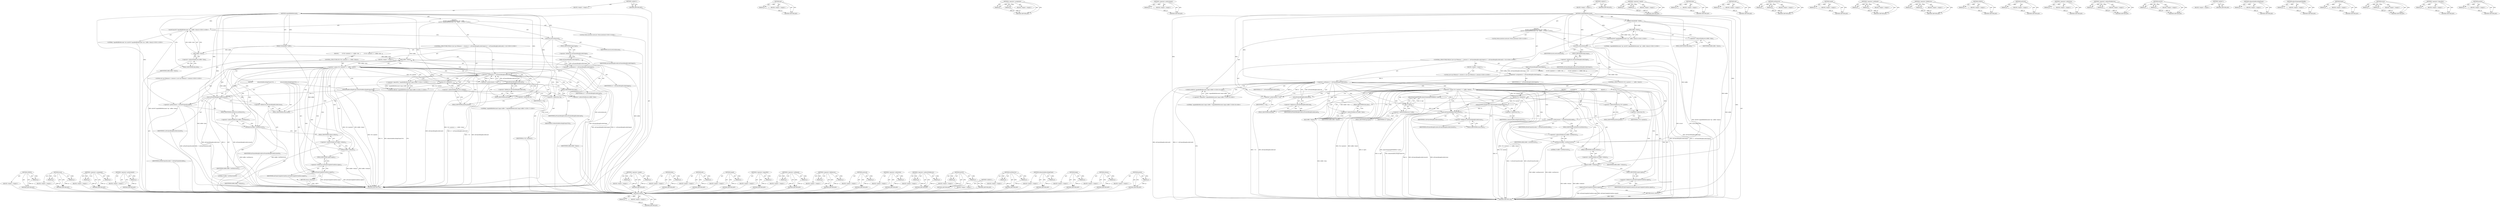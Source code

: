 digraph "pointer" {
vulnerable_184 [label=<(METHOD,CHECK)>];
vulnerable_185 [label=<(PARAM,p1)>];
vulnerable_186 [label=<(BLOCK,&lt;empty&gt;,&lt;empty&gt;)>];
vulnerable_187 [label=<(METHOD_RETURN,ANY)>];
vulnerable_166 [label=<(METHOD,erase)>];
vulnerable_167 [label=<(PARAM,p1)>];
vulnerable_168 [label=<(PARAM,p2)>];
vulnerable_169 [label=<(BLOCK,&lt;empty&gt;,&lt;empty&gt;)>];
vulnerable_170 [label=<(METHOD_RETURN,ANY)>];
vulnerable_122 [label=<(METHOD,&lt;operator&gt;.assignment)>];
vulnerable_123 [label=<(PARAM,p1)>];
vulnerable_124 [label=<(PARAM,p2)>];
vulnerable_125 [label=<(BLOCK,&lt;empty&gt;,&lt;empty&gt;)>];
vulnerable_126 [label=<(METHOD_RETURN,ANY)>];
vulnerable_145 [label=<(METHOD,&lt;operator&gt;.preIncrement)>];
vulnerable_146 [label=<(PARAM,p1)>];
vulnerable_147 [label=<(BLOCK,&lt;empty&gt;,&lt;empty&gt;)>];
vulnerable_148 [label=<(METHOD_RETURN,ANY)>];
vulnerable_6 [label=<(METHOD,&lt;global&gt;)<SUB>1</SUB>>];
vulnerable_7 [label=<(BLOCK,&lt;empty&gt;,&lt;empty&gt;)<SUB>1</SUB>>];
vulnerable_8 [label=<(METHOD,signalBufferReturned)<SUB>1</SUB>>];
vulnerable_9 [label=<(PARAM,MediaBuffer *buffer)<SUB>1</SUB>>];
vulnerable_10 [label="<(BLOCK,{
    ALOGV(&quot;signalBufferReturned: %p&quot;, buffer-...,{
    ALOGV(&quot;signalBufferReturned: %p&quot;, buffer-...)<SUB>1</SUB>>"];
vulnerable_11 [label="<(ALOGV,ALOGV(&quot;signalBufferReturned: %p&quot;, buffer-&gt;data()))<SUB>2</SUB>>"];
vulnerable_12 [label="<(LITERAL,&quot;signalBufferReturned: %p&quot;,ALOGV(&quot;signalBufferReturned: %p&quot;, buffer-&gt;data()))<SUB>2</SUB>>"];
vulnerable_13 [label=<(data,buffer-&gt;data())<SUB>2</SUB>>];
vulnerable_14 [label=<(&lt;operator&gt;.indirectFieldAccess,buffer-&gt;data)<SUB>2</SUB>>];
vulnerable_15 [label=<(IDENTIFIER,buffer,buffer-&gt;data())<SUB>2</SUB>>];
vulnerable_16 [label=<(FIELD_IDENTIFIER,data,data)<SUB>2</SUB>>];
vulnerable_17 [label="<(LOCAL,Mutex.Autolock autoLock: Mutex.Autolock)<SUB>3</SUB>>"];
vulnerable_18 [label=<(autoLock,autoLock(mLock))<SUB>3</SUB>>];
vulnerable_19 [label=<(IDENTIFIER,mLock,autoLock(mLock))<SUB>3</SUB>>];
vulnerable_20 [label="<(CONTROL_STRUCTURE,FOR,for (List&lt;sp&lt;IMemory&gt; &gt;::iterator it = mFramesBeingEncoded.begin();it != mFramesBeingEncoded.end();++it))<SUB>5</SUB>>"];
vulnerable_21 [label=<(BLOCK,&lt;empty&gt;,&lt;empty&gt;)<SUB>5</SUB>>];
vulnerable_22 [label="<(LOCAL,List&lt;sp&lt;IMemory&gt;&gt;.iterator it: List&lt;sp&lt;IMemory&gt;&gt;.iterator)<SUB>5</SUB>>"];
vulnerable_23 [label=<(&lt;operator&gt;.assignment,it = mFramesBeingEncoded.begin())<SUB>5</SUB>>];
vulnerable_24 [label=<(IDENTIFIER,it,it = mFramesBeingEncoded.begin())<SUB>5</SUB>>];
vulnerable_25 [label=<(begin,mFramesBeingEncoded.begin())<SUB>5</SUB>>];
vulnerable_26 [label=<(&lt;operator&gt;.fieldAccess,mFramesBeingEncoded.begin)<SUB>5</SUB>>];
vulnerable_27 [label=<(IDENTIFIER,mFramesBeingEncoded,mFramesBeingEncoded.begin())<SUB>5</SUB>>];
vulnerable_28 [label=<(FIELD_IDENTIFIER,begin,begin)<SUB>5</SUB>>];
vulnerable_29 [label=<(&lt;operator&gt;.notEquals,it != mFramesBeingEncoded.end())<SUB>6</SUB>>];
vulnerable_30 [label=<(IDENTIFIER,it,it != mFramesBeingEncoded.end())<SUB>6</SUB>>];
vulnerable_31 [label=<(end,mFramesBeingEncoded.end())<SUB>6</SUB>>];
vulnerable_32 [label=<(&lt;operator&gt;.fieldAccess,mFramesBeingEncoded.end)<SUB>6</SUB>>];
vulnerable_33 [label=<(IDENTIFIER,mFramesBeingEncoded,mFramesBeingEncoded.end())<SUB>6</SUB>>];
vulnerable_34 [label=<(FIELD_IDENTIFIER,end,end)<SUB>6</SUB>>];
vulnerable_35 [label=<(&lt;operator&gt;.preIncrement,++it)<SUB>6</SUB>>];
vulnerable_36 [label=<(IDENTIFIER,it,++it)<SUB>6</SUB>>];
vulnerable_37 [label=<(BLOCK,{
         if ((*it)-&gt;pointer() ==  buffer-&gt;dat...,{
         if ((*it)-&gt;pointer() ==  buffer-&gt;dat...)<SUB>6</SUB>>];
vulnerable_38 [label=<(CONTROL_STRUCTURE,IF,if ((*it)-&gt;pointer() ==  buffer-&gt;data()))<SUB>7</SUB>>];
vulnerable_39 [label=<(&lt;operator&gt;.equals,(*it)-&gt;pointer() ==  buffer-&gt;data())<SUB>7</SUB>>];
vulnerable_40 [label=<(pointer,(*it)-&gt;pointer())<SUB>7</SUB>>];
vulnerable_41 [label=<(&lt;operator&gt;.indirectFieldAccess,(*it)-&gt;pointer)<SUB>7</SUB>>];
vulnerable_42 [label=<(&lt;operator&gt;.indirection,*it)<SUB>7</SUB>>];
vulnerable_43 [label=<(IDENTIFIER,it,(*it)-&gt;pointer())<SUB>7</SUB>>];
vulnerable_44 [label=<(FIELD_IDENTIFIER,pointer,pointer)<SUB>7</SUB>>];
vulnerable_45 [label=<(data,buffer-&gt;data())<SUB>7</SUB>>];
vulnerable_46 [label=<(&lt;operator&gt;.indirectFieldAccess,buffer-&gt;data)<SUB>7</SUB>>];
vulnerable_47 [label=<(IDENTIFIER,buffer,buffer-&gt;data())<SUB>7</SUB>>];
vulnerable_48 [label=<(FIELD_IDENTIFIER,data,data)<SUB>7</SUB>>];
vulnerable_49 [label=<(BLOCK,{
             releaseOneRecordingFrame((*it));...,{
             releaseOneRecordingFrame((*it));...)<SUB>7</SUB>>];
vulnerable_50 [label=<(releaseOneRecordingFrame,releaseOneRecordingFrame((*it)))<SUB>8</SUB>>];
vulnerable_51 [label=<(&lt;operator&gt;.indirection,*it)<SUB>8</SUB>>];
vulnerable_52 [label=<(IDENTIFIER,it,releaseOneRecordingFrame((*it)))<SUB>8</SUB>>];
vulnerable_53 [label=<(erase,mFramesBeingEncoded.erase(it))<SUB>9</SUB>>];
vulnerable_54 [label=<(&lt;operator&gt;.fieldAccess,mFramesBeingEncoded.erase)<SUB>9</SUB>>];
vulnerable_55 [label=<(IDENTIFIER,mFramesBeingEncoded,mFramesBeingEncoded.erase(it))<SUB>9</SUB>>];
vulnerable_56 [label=<(FIELD_IDENTIFIER,erase,erase)<SUB>9</SUB>>];
vulnerable_57 [label=<(IDENTIFIER,it,mFramesBeingEncoded.erase(it))<SUB>9</SUB>>];
vulnerable_58 [label=<(&lt;operator&gt;.preIncrement,++mNumFramesEncoded)<SUB>10</SUB>>];
vulnerable_59 [label=<(IDENTIFIER,mNumFramesEncoded,++mNumFramesEncoded)<SUB>10</SUB>>];
vulnerable_60 [label=<(setObserver,buffer-&gt;setObserver(0))<SUB>11</SUB>>];
vulnerable_61 [label=<(&lt;operator&gt;.indirectFieldAccess,buffer-&gt;setObserver)<SUB>11</SUB>>];
vulnerable_62 [label=<(IDENTIFIER,buffer,buffer-&gt;setObserver(0))<SUB>11</SUB>>];
vulnerable_63 [label=<(FIELD_IDENTIFIER,setObserver,setObserver)<SUB>11</SUB>>];
vulnerable_64 [label=<(LITERAL,0,buffer-&gt;setObserver(0))<SUB>11</SUB>>];
vulnerable_65 [label=<(release,buffer-&gt;release())<SUB>12</SUB>>];
vulnerable_66 [label=<(&lt;operator&gt;.indirectFieldAccess,buffer-&gt;release)<SUB>12</SUB>>];
vulnerable_67 [label=<(IDENTIFIER,buffer,buffer-&gt;release())<SUB>12</SUB>>];
vulnerable_68 [label=<(FIELD_IDENTIFIER,release,release)<SUB>12</SUB>>];
vulnerable_69 [label=<(signal,mFrameCompleteCondition.signal())<SUB>13</SUB>>];
vulnerable_70 [label=<(&lt;operator&gt;.fieldAccess,mFrameCompleteCondition.signal)<SUB>13</SUB>>];
vulnerable_71 [label=<(IDENTIFIER,mFrameCompleteCondition,mFrameCompleteCondition.signal())<SUB>13</SUB>>];
vulnerable_72 [label=<(FIELD_IDENTIFIER,signal,signal)<SUB>13</SUB>>];
vulnerable_73 [label=<(RETURN,return;,return;)<SUB>14</SUB>>];
vulnerable_74 [label="<(CHECK,CHECK(!&quot;signalBufferReturned: bogus buffer&quot;))<SUB>17</SUB>>"];
vulnerable_75 [label="<(&lt;operator&gt;.logicalNot,!&quot;signalBufferReturned: bogus buffer&quot;)<SUB>17</SUB>>"];
vulnerable_76 [label="<(LITERAL,&quot;signalBufferReturned: bogus buffer&quot;,!&quot;signalBufferReturned: bogus buffer&quot;)<SUB>17</SUB>>"];
vulnerable_77 [label=<(METHOD_RETURN,void)<SUB>1</SUB>>];
vulnerable_79 [label=<(METHOD_RETURN,ANY)<SUB>1</SUB>>];
vulnerable_149 [label=<(METHOD,&lt;operator&gt;.equals)>];
vulnerable_150 [label=<(PARAM,p1)>];
vulnerable_151 [label=<(PARAM,p2)>];
vulnerable_152 [label=<(BLOCK,&lt;empty&gt;,&lt;empty&gt;)>];
vulnerable_153 [label=<(METHOD_RETURN,ANY)>];
vulnerable_109 [label=<(METHOD,data)>];
vulnerable_110 [label=<(PARAM,p1)>];
vulnerable_111 [label=<(BLOCK,&lt;empty&gt;,&lt;empty&gt;)>];
vulnerable_112 [label=<(METHOD_RETURN,ANY)>];
vulnerable_141 [label=<(METHOD,end)>];
vulnerable_142 [label=<(PARAM,p1)>];
vulnerable_143 [label=<(BLOCK,&lt;empty&gt;,&lt;empty&gt;)>];
vulnerable_144 [label=<(METHOD_RETURN,ANY)>];
vulnerable_180 [label=<(METHOD,signal)>];
vulnerable_181 [label=<(PARAM,p1)>];
vulnerable_182 [label=<(BLOCK,&lt;empty&gt;,&lt;empty&gt;)>];
vulnerable_183 [label=<(METHOD_RETURN,ANY)>];
vulnerable_188 [label=<(METHOD,&lt;operator&gt;.logicalNot)>];
vulnerable_189 [label=<(PARAM,p1)>];
vulnerable_190 [label=<(BLOCK,&lt;empty&gt;,&lt;empty&gt;)>];
vulnerable_191 [label=<(METHOD_RETURN,ANY)>];
vulnerable_136 [label=<(METHOD,&lt;operator&gt;.notEquals)>];
vulnerable_137 [label=<(PARAM,p1)>];
vulnerable_138 [label=<(PARAM,p2)>];
vulnerable_139 [label=<(BLOCK,&lt;empty&gt;,&lt;empty&gt;)>];
vulnerable_140 [label=<(METHOD_RETURN,ANY)>];
vulnerable_131 [label=<(METHOD,&lt;operator&gt;.fieldAccess)>];
vulnerable_132 [label=<(PARAM,p1)>];
vulnerable_133 [label=<(PARAM,p2)>];
vulnerable_134 [label=<(BLOCK,&lt;empty&gt;,&lt;empty&gt;)>];
vulnerable_135 [label=<(METHOD_RETURN,ANY)>];
vulnerable_118 [label=<(METHOD,autoLock)>];
vulnerable_119 [label=<(PARAM,p1)>];
vulnerable_120 [label=<(BLOCK,&lt;empty&gt;,&lt;empty&gt;)>];
vulnerable_121 [label=<(METHOD_RETURN,ANY)>];
vulnerable_158 [label=<(METHOD,&lt;operator&gt;.indirection)>];
vulnerable_159 [label=<(PARAM,p1)>];
vulnerable_160 [label=<(BLOCK,&lt;empty&gt;,&lt;empty&gt;)>];
vulnerable_161 [label=<(METHOD_RETURN,ANY)>];
vulnerable_113 [label=<(METHOD,&lt;operator&gt;.indirectFieldAccess)>];
vulnerable_114 [label=<(PARAM,p1)>];
vulnerable_115 [label=<(PARAM,p2)>];
vulnerable_116 [label=<(BLOCK,&lt;empty&gt;,&lt;empty&gt;)>];
vulnerable_117 [label=<(METHOD_RETURN,ANY)>];
vulnerable_104 [label=<(METHOD,ALOGV)>];
vulnerable_105 [label=<(PARAM,p1)>];
vulnerable_106 [label=<(PARAM,p2)>];
vulnerable_107 [label=<(BLOCK,&lt;empty&gt;,&lt;empty&gt;)>];
vulnerable_108 [label=<(METHOD_RETURN,ANY)>];
vulnerable_98 [label=<(METHOD,&lt;global&gt;)<SUB>1</SUB>>];
vulnerable_99 [label=<(BLOCK,&lt;empty&gt;,&lt;empty&gt;)>];
vulnerable_100 [label=<(METHOD_RETURN,ANY)>];
vulnerable_171 [label=<(METHOD,setObserver)>];
vulnerable_172 [label=<(PARAM,p1)>];
vulnerable_173 [label=<(PARAM,p2)>];
vulnerable_174 [label=<(BLOCK,&lt;empty&gt;,&lt;empty&gt;)>];
vulnerable_175 [label=<(METHOD_RETURN,ANY)>];
vulnerable_162 [label=<(METHOD,releaseOneRecordingFrame)>];
vulnerable_163 [label=<(PARAM,p1)>];
vulnerable_164 [label=<(BLOCK,&lt;empty&gt;,&lt;empty&gt;)>];
vulnerable_165 [label=<(METHOD_RETURN,ANY)>];
vulnerable_127 [label=<(METHOD,begin)>];
vulnerable_128 [label=<(PARAM,p1)>];
vulnerable_129 [label=<(BLOCK,&lt;empty&gt;,&lt;empty&gt;)>];
vulnerable_130 [label=<(METHOD_RETURN,ANY)>];
vulnerable_176 [label=<(METHOD,release)>];
vulnerable_177 [label=<(PARAM,p1)>];
vulnerable_178 [label=<(BLOCK,&lt;empty&gt;,&lt;empty&gt;)>];
vulnerable_179 [label=<(METHOD_RETURN,ANY)>];
vulnerable_154 [label=<(METHOD,pointer)>];
vulnerable_155 [label=<(PARAM,p1)>];
vulnerable_156 [label=<(BLOCK,&lt;empty&gt;,&lt;empty&gt;)>];
vulnerable_157 [label=<(METHOD_RETURN,ANY)>];
fixed_189 [label=<(METHOD,release)>];
fixed_190 [label=<(PARAM,p1)>];
fixed_191 [label=<(BLOCK,&lt;empty&gt;,&lt;empty&gt;)>];
fixed_192 [label=<(METHOD_RETURN,ANY)>];
fixed_171 [label=<(METHOD,get)>];
fixed_172 [label=<(PARAM,p1)>];
fixed_173 [label=<(BLOCK,&lt;empty&gt;,&lt;empty&gt;)>];
fixed_174 [label=<(METHOD_RETURN,ANY)>];
fixed_127 [label=<(METHOD,&lt;operator&gt;.assignment)>];
fixed_128 [label=<(PARAM,p1)>];
fixed_129 [label=<(PARAM,p2)>];
fixed_130 [label=<(BLOCK,&lt;empty&gt;,&lt;empty&gt;)>];
fixed_131 [label=<(METHOD_RETURN,ANY)>];
fixed_150 [label=<(METHOD,&lt;operator&gt;.preIncrement)>];
fixed_151 [label=<(PARAM,p1)>];
fixed_152 [label=<(BLOCK,&lt;empty&gt;,&lt;empty&gt;)>];
fixed_153 [label=<(METHOD_RETURN,ANY)>];
fixed_6 [label=<(METHOD,&lt;global&gt;)<SUB>1</SUB>>];
fixed_7 [label=<(BLOCK,&lt;empty&gt;,&lt;empty&gt;)<SUB>1</SUB>>];
fixed_8 [label=<(METHOD,signalBufferReturned)<SUB>1</SUB>>];
fixed_9 [label=<(PARAM,MediaBuffer *buffer)<SUB>1</SUB>>];
fixed_10 [label="<(BLOCK,{
    ALOGV(&quot;signalBufferReturned: %p&quot;, buffer-...,{
    ALOGV(&quot;signalBufferReturned: %p&quot;, buffer-...)<SUB>1</SUB>>"];
fixed_11 [label="<(ALOGV,ALOGV(&quot;signalBufferReturned: %p&quot;, buffer-&gt;data()))<SUB>2</SUB>>"];
fixed_12 [label="<(LITERAL,&quot;signalBufferReturned: %p&quot;,ALOGV(&quot;signalBufferReturned: %p&quot;, buffer-&gt;data()))<SUB>2</SUB>>"];
fixed_13 [label=<(data,buffer-&gt;data())<SUB>2</SUB>>];
fixed_14 [label=<(&lt;operator&gt;.indirectFieldAccess,buffer-&gt;data)<SUB>2</SUB>>];
fixed_15 [label=<(IDENTIFIER,buffer,buffer-&gt;data())<SUB>2</SUB>>];
fixed_16 [label=<(FIELD_IDENTIFIER,data,data)<SUB>2</SUB>>];
fixed_17 [label="<(LOCAL,Mutex.Autolock autoLock: Mutex.Autolock)<SUB>3</SUB>>"];
fixed_18 [label=<(autoLock,autoLock(mLock))<SUB>3</SUB>>];
fixed_19 [label=<(IDENTIFIER,mLock,autoLock(mLock))<SUB>3</SUB>>];
fixed_20 [label="<(CONTROL_STRUCTURE,FOR,for (List&lt;sp&lt;IMemory&gt; &gt;::iterator it = mFramesBeingEncoded.begin();it != mFramesBeingEncoded.end();++it))<SUB>5</SUB>>"];
fixed_21 [label=<(BLOCK,&lt;empty&gt;,&lt;empty&gt;)<SUB>5</SUB>>];
fixed_22 [label="<(LOCAL,List&lt;sp&lt;IMemory&gt;&gt;.iterator it: List&lt;sp&lt;IMemory&gt;&gt;.iterator)<SUB>5</SUB>>"];
fixed_23 [label=<(&lt;operator&gt;.assignment,it = mFramesBeingEncoded.begin())<SUB>5</SUB>>];
fixed_24 [label=<(IDENTIFIER,it,it = mFramesBeingEncoded.begin())<SUB>5</SUB>>];
fixed_25 [label=<(begin,mFramesBeingEncoded.begin())<SUB>5</SUB>>];
fixed_26 [label=<(&lt;operator&gt;.fieldAccess,mFramesBeingEncoded.begin)<SUB>5</SUB>>];
fixed_27 [label=<(IDENTIFIER,mFramesBeingEncoded,mFramesBeingEncoded.begin())<SUB>5</SUB>>];
fixed_28 [label=<(FIELD_IDENTIFIER,begin,begin)<SUB>5</SUB>>];
fixed_29 [label=<(&lt;operator&gt;.notEquals,it != mFramesBeingEncoded.end())<SUB>6</SUB>>];
fixed_30 [label=<(IDENTIFIER,it,it != mFramesBeingEncoded.end())<SUB>6</SUB>>];
fixed_31 [label=<(end,mFramesBeingEncoded.end())<SUB>6</SUB>>];
fixed_32 [label=<(&lt;operator&gt;.fieldAccess,mFramesBeingEncoded.end)<SUB>6</SUB>>];
fixed_33 [label=<(IDENTIFIER,mFramesBeingEncoded,mFramesBeingEncoded.end())<SUB>6</SUB>>];
fixed_34 [label=<(FIELD_IDENTIFIER,end,end)<SUB>6</SUB>>];
fixed_35 [label=<(&lt;operator&gt;.preIncrement,++it)<SUB>6</SUB>>];
fixed_36 [label=<(IDENTIFIER,it,++it)<SUB>6</SUB>>];
fixed_37 [label=<(BLOCK,{
         if ((*it)-&gt;pointer() ==  buffer-&gt;dat...,{
         if ((*it)-&gt;pointer() ==  buffer-&gt;dat...)<SUB>6</SUB>>];
fixed_38 [label=<(CONTROL_STRUCTURE,IF,if ((*it)-&gt;pointer() ==  buffer-&gt;data()))<SUB>7</SUB>>];
fixed_39 [label=<(&lt;operator&gt;.equals,(*it)-&gt;pointer() ==  buffer-&gt;data())<SUB>7</SUB>>];
fixed_40 [label=<(pointer,(*it)-&gt;pointer())<SUB>7</SUB>>];
fixed_41 [label=<(&lt;operator&gt;.indirectFieldAccess,(*it)-&gt;pointer)<SUB>7</SUB>>];
fixed_42 [label=<(&lt;operator&gt;.indirection,*it)<SUB>7</SUB>>];
fixed_43 [label=<(IDENTIFIER,it,(*it)-&gt;pointer())<SUB>7</SUB>>];
fixed_44 [label=<(FIELD_IDENTIFIER,pointer,pointer)<SUB>7</SUB>>];
fixed_45 [label=<(data,buffer-&gt;data())<SUB>7</SUB>>];
fixed_46 [label=<(&lt;operator&gt;.indirectFieldAccess,buffer-&gt;data)<SUB>7</SUB>>];
fixed_47 [label=<(IDENTIFIER,buffer,buffer-&gt;data())<SUB>7</SUB>>];
fixed_48 [label=<(FIELD_IDENTIFIER,data,data)<SUB>7</SUB>>];
fixed_49 [label=<(BLOCK,{
            // b/28466701
            adjustO...,{
            // b/28466701
            adjustO...)<SUB>7</SUB>>];
fixed_50 [label=<(adjustOutgoingANWBuffer,adjustOutgoingANWBuffer(it-&gt;get()))<SUB>9</SUB>>];
fixed_51 [label=<(get,it-&gt;get())<SUB>9</SUB>>];
fixed_52 [label=<(&lt;operator&gt;.indirectFieldAccess,it-&gt;get)<SUB>9</SUB>>];
fixed_53 [label=<(IDENTIFIER,it,it-&gt;get())<SUB>9</SUB>>];
fixed_54 [label=<(FIELD_IDENTIFIER,get,get)<SUB>9</SUB>>];
fixed_55 [label=<(releaseOneRecordingFrame,releaseOneRecordingFrame((*it)))<SUB>11</SUB>>];
fixed_56 [label=<(&lt;operator&gt;.indirection,*it)<SUB>11</SUB>>];
fixed_57 [label=<(IDENTIFIER,it,releaseOneRecordingFrame((*it)))<SUB>11</SUB>>];
fixed_58 [label=<(erase,mFramesBeingEncoded.erase(it))<SUB>12</SUB>>];
fixed_59 [label=<(&lt;operator&gt;.fieldAccess,mFramesBeingEncoded.erase)<SUB>12</SUB>>];
fixed_60 [label=<(IDENTIFIER,mFramesBeingEncoded,mFramesBeingEncoded.erase(it))<SUB>12</SUB>>];
fixed_61 [label=<(FIELD_IDENTIFIER,erase,erase)<SUB>12</SUB>>];
fixed_62 [label=<(IDENTIFIER,it,mFramesBeingEncoded.erase(it))<SUB>12</SUB>>];
fixed_63 [label=<(&lt;operator&gt;.preIncrement,++mNumFramesEncoded)<SUB>13</SUB>>];
fixed_64 [label=<(IDENTIFIER,mNumFramesEncoded,++mNumFramesEncoded)<SUB>13</SUB>>];
fixed_65 [label=<(setObserver,buffer-&gt;setObserver(0))<SUB>14</SUB>>];
fixed_66 [label=<(&lt;operator&gt;.indirectFieldAccess,buffer-&gt;setObserver)<SUB>14</SUB>>];
fixed_67 [label=<(IDENTIFIER,buffer,buffer-&gt;setObserver(0))<SUB>14</SUB>>];
fixed_68 [label=<(FIELD_IDENTIFIER,setObserver,setObserver)<SUB>14</SUB>>];
fixed_69 [label=<(LITERAL,0,buffer-&gt;setObserver(0))<SUB>14</SUB>>];
fixed_70 [label=<(release,buffer-&gt;release())<SUB>15</SUB>>];
fixed_71 [label=<(&lt;operator&gt;.indirectFieldAccess,buffer-&gt;release)<SUB>15</SUB>>];
fixed_72 [label=<(IDENTIFIER,buffer,buffer-&gt;release())<SUB>15</SUB>>];
fixed_73 [label=<(FIELD_IDENTIFIER,release,release)<SUB>15</SUB>>];
fixed_74 [label=<(signal,mFrameCompleteCondition.signal())<SUB>16</SUB>>];
fixed_75 [label=<(&lt;operator&gt;.fieldAccess,mFrameCompleteCondition.signal)<SUB>16</SUB>>];
fixed_76 [label=<(IDENTIFIER,mFrameCompleteCondition,mFrameCompleteCondition.signal())<SUB>16</SUB>>];
fixed_77 [label=<(FIELD_IDENTIFIER,signal,signal)<SUB>16</SUB>>];
fixed_78 [label=<(RETURN,return;,return;)<SUB>17</SUB>>];
fixed_79 [label="<(CHECK,CHECK(!&quot;signalBufferReturned: bogus buffer&quot;))<SUB>20</SUB>>"];
fixed_80 [label="<(&lt;operator&gt;.logicalNot,!&quot;signalBufferReturned: bogus buffer&quot;)<SUB>20</SUB>>"];
fixed_81 [label="<(LITERAL,&quot;signalBufferReturned: bogus buffer&quot;,!&quot;signalBufferReturned: bogus buffer&quot;)<SUB>20</SUB>>"];
fixed_82 [label=<(METHOD_RETURN,void)<SUB>1</SUB>>];
fixed_84 [label=<(METHOD_RETURN,ANY)<SUB>1</SUB>>];
fixed_154 [label=<(METHOD,&lt;operator&gt;.equals)>];
fixed_155 [label=<(PARAM,p1)>];
fixed_156 [label=<(PARAM,p2)>];
fixed_157 [label=<(BLOCK,&lt;empty&gt;,&lt;empty&gt;)>];
fixed_158 [label=<(METHOD_RETURN,ANY)>];
fixed_114 [label=<(METHOD,data)>];
fixed_115 [label=<(PARAM,p1)>];
fixed_116 [label=<(BLOCK,&lt;empty&gt;,&lt;empty&gt;)>];
fixed_117 [label=<(METHOD_RETURN,ANY)>];
fixed_146 [label=<(METHOD,end)>];
fixed_147 [label=<(PARAM,p1)>];
fixed_148 [label=<(BLOCK,&lt;empty&gt;,&lt;empty&gt;)>];
fixed_149 [label=<(METHOD_RETURN,ANY)>];
fixed_184 [label=<(METHOD,setObserver)>];
fixed_185 [label=<(PARAM,p1)>];
fixed_186 [label=<(PARAM,p2)>];
fixed_187 [label=<(BLOCK,&lt;empty&gt;,&lt;empty&gt;)>];
fixed_188 [label=<(METHOD_RETURN,ANY)>];
fixed_193 [label=<(METHOD,signal)>];
fixed_194 [label=<(PARAM,p1)>];
fixed_195 [label=<(BLOCK,&lt;empty&gt;,&lt;empty&gt;)>];
fixed_196 [label=<(METHOD_RETURN,ANY)>];
fixed_141 [label=<(METHOD,&lt;operator&gt;.notEquals)>];
fixed_142 [label=<(PARAM,p1)>];
fixed_143 [label=<(PARAM,p2)>];
fixed_144 [label=<(BLOCK,&lt;empty&gt;,&lt;empty&gt;)>];
fixed_145 [label=<(METHOD_RETURN,ANY)>];
fixed_136 [label=<(METHOD,&lt;operator&gt;.fieldAccess)>];
fixed_137 [label=<(PARAM,p1)>];
fixed_138 [label=<(PARAM,p2)>];
fixed_139 [label=<(BLOCK,&lt;empty&gt;,&lt;empty&gt;)>];
fixed_140 [label=<(METHOD_RETURN,ANY)>];
fixed_197 [label=<(METHOD,CHECK)>];
fixed_198 [label=<(PARAM,p1)>];
fixed_199 [label=<(BLOCK,&lt;empty&gt;,&lt;empty&gt;)>];
fixed_200 [label=<(METHOD_RETURN,ANY)>];
fixed_123 [label=<(METHOD,autoLock)>];
fixed_124 [label=<(PARAM,p1)>];
fixed_125 [label=<(BLOCK,&lt;empty&gt;,&lt;empty&gt;)>];
fixed_126 [label=<(METHOD_RETURN,ANY)>];
fixed_163 [label=<(METHOD,&lt;operator&gt;.indirection)>];
fixed_164 [label=<(PARAM,p1)>];
fixed_165 [label=<(BLOCK,&lt;empty&gt;,&lt;empty&gt;)>];
fixed_166 [label=<(METHOD_RETURN,ANY)>];
fixed_118 [label=<(METHOD,&lt;operator&gt;.indirectFieldAccess)>];
fixed_119 [label=<(PARAM,p1)>];
fixed_120 [label=<(PARAM,p2)>];
fixed_121 [label=<(BLOCK,&lt;empty&gt;,&lt;empty&gt;)>];
fixed_122 [label=<(METHOD_RETURN,ANY)>];
fixed_109 [label=<(METHOD,ALOGV)>];
fixed_110 [label=<(PARAM,p1)>];
fixed_111 [label=<(PARAM,p2)>];
fixed_112 [label=<(BLOCK,&lt;empty&gt;,&lt;empty&gt;)>];
fixed_113 [label=<(METHOD_RETURN,ANY)>];
fixed_103 [label=<(METHOD,&lt;global&gt;)<SUB>1</SUB>>];
fixed_104 [label=<(BLOCK,&lt;empty&gt;,&lt;empty&gt;)>];
fixed_105 [label=<(METHOD_RETURN,ANY)>];
fixed_175 [label=<(METHOD,releaseOneRecordingFrame)>];
fixed_176 [label=<(PARAM,p1)>];
fixed_177 [label=<(BLOCK,&lt;empty&gt;,&lt;empty&gt;)>];
fixed_178 [label=<(METHOD_RETURN,ANY)>];
fixed_167 [label=<(METHOD,adjustOutgoingANWBuffer)>];
fixed_168 [label=<(PARAM,p1)>];
fixed_169 [label=<(BLOCK,&lt;empty&gt;,&lt;empty&gt;)>];
fixed_170 [label=<(METHOD_RETURN,ANY)>];
fixed_132 [label=<(METHOD,begin)>];
fixed_133 [label=<(PARAM,p1)>];
fixed_134 [label=<(BLOCK,&lt;empty&gt;,&lt;empty&gt;)>];
fixed_135 [label=<(METHOD_RETURN,ANY)>];
fixed_179 [label=<(METHOD,erase)>];
fixed_180 [label=<(PARAM,p1)>];
fixed_181 [label=<(PARAM,p2)>];
fixed_182 [label=<(BLOCK,&lt;empty&gt;,&lt;empty&gt;)>];
fixed_183 [label=<(METHOD_RETURN,ANY)>];
fixed_201 [label=<(METHOD,&lt;operator&gt;.logicalNot)>];
fixed_202 [label=<(PARAM,p1)>];
fixed_203 [label=<(BLOCK,&lt;empty&gt;,&lt;empty&gt;)>];
fixed_204 [label=<(METHOD_RETURN,ANY)>];
fixed_159 [label=<(METHOD,pointer)>];
fixed_160 [label=<(PARAM,p1)>];
fixed_161 [label=<(BLOCK,&lt;empty&gt;,&lt;empty&gt;)>];
fixed_162 [label=<(METHOD_RETURN,ANY)>];
vulnerable_184 -> vulnerable_185  [key=0, label="AST: "];
vulnerable_184 -> vulnerable_185  [key=1, label="DDG: "];
vulnerable_184 -> vulnerable_186  [key=0, label="AST: "];
vulnerable_184 -> vulnerable_187  [key=0, label="AST: "];
vulnerable_184 -> vulnerable_187  [key=1, label="CFG: "];
vulnerable_185 -> vulnerable_187  [key=0, label="DDG: p1"];
vulnerable_186 -> fixed_189  [key=0];
vulnerable_187 -> fixed_189  [key=0];
vulnerable_166 -> vulnerable_167  [key=0, label="AST: "];
vulnerable_166 -> vulnerable_167  [key=1, label="DDG: "];
vulnerable_166 -> vulnerable_169  [key=0, label="AST: "];
vulnerable_166 -> vulnerable_168  [key=0, label="AST: "];
vulnerable_166 -> vulnerable_168  [key=1, label="DDG: "];
vulnerable_166 -> vulnerable_170  [key=0, label="AST: "];
vulnerable_166 -> vulnerable_170  [key=1, label="CFG: "];
vulnerable_167 -> vulnerable_170  [key=0, label="DDG: p1"];
vulnerable_168 -> vulnerable_170  [key=0, label="DDG: p2"];
vulnerable_169 -> fixed_189  [key=0];
vulnerable_170 -> fixed_189  [key=0];
vulnerable_122 -> vulnerable_123  [key=0, label="AST: "];
vulnerable_122 -> vulnerable_123  [key=1, label="DDG: "];
vulnerable_122 -> vulnerable_125  [key=0, label="AST: "];
vulnerable_122 -> vulnerable_124  [key=0, label="AST: "];
vulnerable_122 -> vulnerable_124  [key=1, label="DDG: "];
vulnerable_122 -> vulnerable_126  [key=0, label="AST: "];
vulnerable_122 -> vulnerable_126  [key=1, label="CFG: "];
vulnerable_123 -> vulnerable_126  [key=0, label="DDG: p1"];
vulnerable_124 -> vulnerable_126  [key=0, label="DDG: p2"];
vulnerable_125 -> fixed_189  [key=0];
vulnerable_126 -> fixed_189  [key=0];
vulnerable_145 -> vulnerable_146  [key=0, label="AST: "];
vulnerable_145 -> vulnerable_146  [key=1, label="DDG: "];
vulnerable_145 -> vulnerable_147  [key=0, label="AST: "];
vulnerable_145 -> vulnerable_148  [key=0, label="AST: "];
vulnerable_145 -> vulnerable_148  [key=1, label="CFG: "];
vulnerable_146 -> vulnerable_148  [key=0, label="DDG: p1"];
vulnerable_147 -> fixed_189  [key=0];
vulnerable_148 -> fixed_189  [key=0];
vulnerable_6 -> vulnerable_7  [key=0, label="AST: "];
vulnerable_6 -> vulnerable_79  [key=0, label="AST: "];
vulnerable_6 -> vulnerable_79  [key=1, label="CFG: "];
vulnerable_7 -> vulnerable_8  [key=0, label="AST: "];
vulnerable_8 -> vulnerable_9  [key=0, label="AST: "];
vulnerable_8 -> vulnerable_9  [key=1, label="DDG: "];
vulnerable_8 -> vulnerable_10  [key=0, label="AST: "];
vulnerable_8 -> vulnerable_77  [key=0, label="AST: "];
vulnerable_8 -> vulnerable_16  [key=0, label="CFG: "];
vulnerable_8 -> vulnerable_11  [key=0, label="DDG: "];
vulnerable_8 -> vulnerable_18  [key=0, label="DDG: "];
vulnerable_8 -> vulnerable_29  [key=0, label="DDG: "];
vulnerable_8 -> vulnerable_35  [key=0, label="DDG: "];
vulnerable_8 -> vulnerable_75  [key=0, label="DDG: "];
vulnerable_8 -> vulnerable_73  [key=0, label="DDG: "];
vulnerable_8 -> vulnerable_53  [key=0, label="DDG: "];
vulnerable_8 -> vulnerable_58  [key=0, label="DDG: "];
vulnerable_8 -> vulnerable_60  [key=0, label="DDG: "];
vulnerable_9 -> vulnerable_77  [key=0, label="DDG: buffer"];
vulnerable_9 -> vulnerable_13  [key=0, label="DDG: buffer"];
vulnerable_9 -> vulnerable_45  [key=0, label="DDG: buffer"];
vulnerable_9 -> vulnerable_60  [key=0, label="DDG: buffer"];
vulnerable_9 -> vulnerable_65  [key=0, label="DDG: buffer"];
vulnerable_10 -> vulnerable_11  [key=0, label="AST: "];
vulnerable_10 -> vulnerable_17  [key=0, label="AST: "];
vulnerable_10 -> vulnerable_18  [key=0, label="AST: "];
vulnerable_10 -> vulnerable_20  [key=0, label="AST: "];
vulnerable_10 -> vulnerable_74  [key=0, label="AST: "];
vulnerable_11 -> vulnerable_12  [key=0, label="AST: "];
vulnerable_11 -> vulnerable_13  [key=0, label="AST: "];
vulnerable_11 -> vulnerable_18  [key=0, label="CFG: "];
vulnerable_11 -> vulnerable_77  [key=0, label="DDG: ALOGV(&quot;signalBufferReturned: %p&quot;, buffer-&gt;data())"];
vulnerable_12 -> fixed_189  [key=0];
vulnerable_13 -> vulnerable_14  [key=0, label="AST: "];
vulnerable_13 -> vulnerable_11  [key=0, label="CFG: "];
vulnerable_13 -> vulnerable_11  [key=1, label="DDG: buffer-&gt;data"];
vulnerable_13 -> vulnerable_45  [key=0, label="DDG: buffer-&gt;data"];
vulnerable_14 -> vulnerable_15  [key=0, label="AST: "];
vulnerable_14 -> vulnerable_16  [key=0, label="AST: "];
vulnerable_14 -> vulnerable_13  [key=0, label="CFG: "];
vulnerable_15 -> fixed_189  [key=0];
vulnerable_16 -> vulnerable_14  [key=0, label="CFG: "];
vulnerable_17 -> fixed_189  [key=0];
vulnerable_18 -> vulnerable_19  [key=0, label="AST: "];
vulnerable_18 -> vulnerable_28  [key=0, label="CFG: "];
vulnerable_18 -> vulnerable_77  [key=0, label="DDG: autoLock(mLock)"];
vulnerable_18 -> vulnerable_77  [key=1, label="DDG: mLock"];
vulnerable_19 -> fixed_189  [key=0];
vulnerable_20 -> vulnerable_21  [key=0, label="AST: "];
vulnerable_20 -> vulnerable_29  [key=0, label="AST: "];
vulnerable_20 -> vulnerable_35  [key=0, label="AST: "];
vulnerable_20 -> vulnerable_37  [key=0, label="AST: "];
vulnerable_21 -> vulnerable_22  [key=0, label="AST: "];
vulnerable_21 -> vulnerable_23  [key=0, label="AST: "];
vulnerable_22 -> fixed_189  [key=0];
vulnerable_23 -> vulnerable_24  [key=0, label="AST: "];
vulnerable_23 -> vulnerable_25  [key=0, label="AST: "];
vulnerable_23 -> vulnerable_34  [key=0, label="CFG: "];
vulnerable_23 -> vulnerable_77  [key=0, label="DDG: mFramesBeingEncoded.begin()"];
vulnerable_23 -> vulnerable_77  [key=1, label="DDG: it = mFramesBeingEncoded.begin()"];
vulnerable_23 -> vulnerable_29  [key=0, label="DDG: it"];
vulnerable_24 -> fixed_189  [key=0];
vulnerable_25 -> vulnerable_26  [key=0, label="AST: "];
vulnerable_25 -> vulnerable_23  [key=0, label="CFG: "];
vulnerable_25 -> vulnerable_23  [key=1, label="DDG: mFramesBeingEncoded.begin"];
vulnerable_25 -> vulnerable_77  [key=0, label="DDG: mFramesBeingEncoded.begin"];
vulnerable_26 -> vulnerable_27  [key=0, label="AST: "];
vulnerable_26 -> vulnerable_28  [key=0, label="AST: "];
vulnerable_26 -> vulnerable_25  [key=0, label="CFG: "];
vulnerable_27 -> fixed_189  [key=0];
vulnerable_28 -> vulnerable_26  [key=0, label="CFG: "];
vulnerable_29 -> vulnerable_30  [key=0, label="AST: "];
vulnerable_29 -> vulnerable_31  [key=0, label="AST: "];
vulnerable_29 -> vulnerable_42  [key=0, label="CFG: "];
vulnerable_29 -> vulnerable_42  [key=1, label="CDG: "];
vulnerable_29 -> vulnerable_75  [key=0, label="CFG: "];
vulnerable_29 -> vulnerable_75  [key=1, label="CDG: "];
vulnerable_29 -> vulnerable_77  [key=0, label="DDG: mFramesBeingEncoded.end()"];
vulnerable_29 -> vulnerable_77  [key=1, label="DDG: it != mFramesBeingEncoded.end()"];
vulnerable_29 -> vulnerable_35  [key=0, label="DDG: it"];
vulnerable_29 -> vulnerable_53  [key=0, label="DDG: it"];
vulnerable_29 -> vulnerable_48  [key=0, label="CDG: "];
vulnerable_29 -> vulnerable_46  [key=0, label="CDG: "];
vulnerable_29 -> vulnerable_41  [key=0, label="CDG: "];
vulnerable_29 -> vulnerable_74  [key=0, label="CDG: "];
vulnerable_29 -> vulnerable_45  [key=0, label="CDG: "];
vulnerable_29 -> vulnerable_40  [key=0, label="CDG: "];
vulnerable_29 -> vulnerable_44  [key=0, label="CDG: "];
vulnerable_29 -> vulnerable_39  [key=0, label="CDG: "];
vulnerable_30 -> fixed_189  [key=0];
vulnerable_31 -> vulnerable_32  [key=0, label="AST: "];
vulnerable_31 -> vulnerable_29  [key=0, label="CFG: "];
vulnerable_31 -> vulnerable_29  [key=1, label="DDG: mFramesBeingEncoded.end"];
vulnerable_31 -> vulnerable_77  [key=0, label="DDG: mFramesBeingEncoded.end"];
vulnerable_32 -> vulnerable_33  [key=0, label="AST: "];
vulnerable_32 -> vulnerable_34  [key=0, label="AST: "];
vulnerable_32 -> vulnerable_31  [key=0, label="CFG: "];
vulnerable_33 -> fixed_189  [key=0];
vulnerable_34 -> vulnerable_32  [key=0, label="CFG: "];
vulnerable_35 -> vulnerable_36  [key=0, label="AST: "];
vulnerable_35 -> vulnerable_34  [key=0, label="CFG: "];
vulnerable_35 -> vulnerable_77  [key=0, label="DDG: ++it"];
vulnerable_35 -> vulnerable_29  [key=0, label="DDG: it"];
vulnerable_36 -> fixed_189  [key=0];
vulnerable_37 -> vulnerable_38  [key=0, label="AST: "];
vulnerable_38 -> vulnerable_39  [key=0, label="AST: "];
vulnerable_38 -> vulnerable_49  [key=0, label="AST: "];
vulnerable_39 -> vulnerable_40  [key=0, label="AST: "];
vulnerable_39 -> vulnerable_45  [key=0, label="AST: "];
vulnerable_39 -> vulnerable_51  [key=0, label="CFG: "];
vulnerable_39 -> vulnerable_51  [key=1, label="CDG: "];
vulnerable_39 -> vulnerable_35  [key=0, label="CFG: "];
vulnerable_39 -> vulnerable_35  [key=1, label="CDG: "];
vulnerable_39 -> vulnerable_77  [key=0, label="DDG: (*it)-&gt;pointer()"];
vulnerable_39 -> vulnerable_77  [key=1, label="DDG: buffer-&gt;data()"];
vulnerable_39 -> vulnerable_77  [key=2, label="DDG: (*it)-&gt;pointer() ==  buffer-&gt;data()"];
vulnerable_39 -> vulnerable_34  [key=0, label="CDG: "];
vulnerable_39 -> vulnerable_32  [key=0, label="CDG: "];
vulnerable_39 -> vulnerable_58  [key=0, label="CDG: "];
vulnerable_39 -> vulnerable_68  [key=0, label="CDG: "];
vulnerable_39 -> vulnerable_60  [key=0, label="CDG: "];
vulnerable_39 -> vulnerable_73  [key=0, label="CDG: "];
vulnerable_39 -> vulnerable_61  [key=0, label="CDG: "];
vulnerable_39 -> vulnerable_66  [key=0, label="CDG: "];
vulnerable_39 -> vulnerable_53  [key=0, label="CDG: "];
vulnerable_39 -> vulnerable_72  [key=0, label="CDG: "];
vulnerable_39 -> vulnerable_56  [key=0, label="CDG: "];
vulnerable_39 -> vulnerable_69  [key=0, label="CDG: "];
vulnerable_39 -> vulnerable_70  [key=0, label="CDG: "];
vulnerable_39 -> vulnerable_63  [key=0, label="CDG: "];
vulnerable_39 -> vulnerable_29  [key=0, label="CDG: "];
vulnerable_39 -> vulnerable_65  [key=0, label="CDG: "];
vulnerable_39 -> vulnerable_50  [key=0, label="CDG: "];
vulnerable_39 -> vulnerable_54  [key=0, label="CDG: "];
vulnerable_39 -> vulnerable_31  [key=0, label="CDG: "];
vulnerable_40 -> vulnerable_41  [key=0, label="AST: "];
vulnerable_40 -> vulnerable_48  [key=0, label="CFG: "];
vulnerable_40 -> vulnerable_77  [key=0, label="DDG: (*it)-&gt;pointer"];
vulnerable_40 -> vulnerable_39  [key=0, label="DDG: (*it)-&gt;pointer"];
vulnerable_40 -> vulnerable_50  [key=0, label="DDG: (*it)-&gt;pointer"];
vulnerable_41 -> vulnerable_42  [key=0, label="AST: "];
vulnerable_41 -> vulnerable_44  [key=0, label="AST: "];
vulnerable_41 -> vulnerable_40  [key=0, label="CFG: "];
vulnerable_42 -> vulnerable_43  [key=0, label="AST: "];
vulnerable_42 -> vulnerable_44  [key=0, label="CFG: "];
vulnerable_43 -> fixed_189  [key=0];
vulnerable_44 -> vulnerable_41  [key=0, label="CFG: "];
vulnerable_45 -> vulnerable_46  [key=0, label="AST: "];
vulnerable_45 -> vulnerable_39  [key=0, label="CFG: "];
vulnerable_45 -> vulnerable_39  [key=1, label="DDG: buffer-&gt;data"];
vulnerable_45 -> vulnerable_77  [key=0, label="DDG: buffer-&gt;data"];
vulnerable_46 -> vulnerable_47  [key=0, label="AST: "];
vulnerable_46 -> vulnerable_48  [key=0, label="AST: "];
vulnerable_46 -> vulnerable_45  [key=0, label="CFG: "];
vulnerable_47 -> fixed_189  [key=0];
vulnerable_48 -> vulnerable_46  [key=0, label="CFG: "];
vulnerable_49 -> vulnerable_50  [key=0, label="AST: "];
vulnerable_49 -> vulnerable_53  [key=0, label="AST: "];
vulnerable_49 -> vulnerable_58  [key=0, label="AST: "];
vulnerable_49 -> vulnerable_60  [key=0, label="AST: "];
vulnerable_49 -> vulnerable_65  [key=0, label="AST: "];
vulnerable_49 -> vulnerable_69  [key=0, label="AST: "];
vulnerable_49 -> vulnerable_73  [key=0, label="AST: "];
vulnerable_50 -> vulnerable_51  [key=0, label="AST: "];
vulnerable_50 -> vulnerable_56  [key=0, label="CFG: "];
vulnerable_50 -> vulnerable_77  [key=0, label="DDG: *it"];
vulnerable_50 -> vulnerable_77  [key=1, label="DDG: releaseOneRecordingFrame((*it))"];
vulnerable_50 -> vulnerable_53  [key=0, label="DDG: *it"];
vulnerable_51 -> vulnerable_52  [key=0, label="AST: "];
vulnerable_51 -> vulnerable_50  [key=0, label="CFG: "];
vulnerable_52 -> fixed_189  [key=0];
vulnerable_53 -> vulnerable_54  [key=0, label="AST: "];
vulnerable_53 -> vulnerable_57  [key=0, label="AST: "];
vulnerable_53 -> vulnerable_58  [key=0, label="CFG: "];
vulnerable_53 -> vulnerable_77  [key=0, label="DDG: mFramesBeingEncoded.erase"];
vulnerable_53 -> vulnerable_77  [key=1, label="DDG: it"];
vulnerable_53 -> vulnerable_77  [key=2, label="DDG: mFramesBeingEncoded.erase(it)"];
vulnerable_54 -> vulnerable_55  [key=0, label="AST: "];
vulnerable_54 -> vulnerable_56  [key=0, label="AST: "];
vulnerable_54 -> vulnerable_53  [key=0, label="CFG: "];
vulnerable_55 -> fixed_189  [key=0];
vulnerable_56 -> vulnerable_54  [key=0, label="CFG: "];
vulnerable_57 -> fixed_189  [key=0];
vulnerable_58 -> vulnerable_59  [key=0, label="AST: "];
vulnerable_58 -> vulnerable_63  [key=0, label="CFG: "];
vulnerable_58 -> vulnerable_77  [key=0, label="DDG: ++mNumFramesEncoded"];
vulnerable_58 -> vulnerable_77  [key=1, label="DDG: mNumFramesEncoded"];
vulnerable_59 -> fixed_189  [key=0];
vulnerable_60 -> vulnerable_61  [key=0, label="AST: "];
vulnerable_60 -> vulnerable_64  [key=0, label="AST: "];
vulnerable_60 -> vulnerable_68  [key=0, label="CFG: "];
vulnerable_60 -> vulnerable_77  [key=0, label="DDG: buffer-&gt;setObserver"];
vulnerable_60 -> vulnerable_77  [key=1, label="DDG: buffer-&gt;setObserver(0)"];
vulnerable_61 -> vulnerable_62  [key=0, label="AST: "];
vulnerable_61 -> vulnerable_63  [key=0, label="AST: "];
vulnerable_61 -> vulnerable_60  [key=0, label="CFG: "];
vulnerable_62 -> fixed_189  [key=0];
vulnerable_63 -> vulnerable_61  [key=0, label="CFG: "];
vulnerable_64 -> fixed_189  [key=0];
vulnerable_65 -> vulnerable_66  [key=0, label="AST: "];
vulnerable_65 -> vulnerable_72  [key=0, label="CFG: "];
vulnerable_65 -> vulnerable_77  [key=0, label="DDG: buffer-&gt;release"];
vulnerable_65 -> vulnerable_77  [key=1, label="DDG: buffer-&gt;release()"];
vulnerable_66 -> vulnerable_67  [key=0, label="AST: "];
vulnerable_66 -> vulnerable_68  [key=0, label="AST: "];
vulnerable_66 -> vulnerable_65  [key=0, label="CFG: "];
vulnerable_67 -> fixed_189  [key=0];
vulnerable_68 -> vulnerable_66  [key=0, label="CFG: "];
vulnerable_69 -> vulnerable_70  [key=0, label="AST: "];
vulnerable_69 -> vulnerable_73  [key=0, label="CFG: "];
vulnerable_69 -> vulnerable_77  [key=0, label="DDG: mFrameCompleteCondition.signal"];
vulnerable_69 -> vulnerable_77  [key=1, label="DDG: mFrameCompleteCondition.signal()"];
vulnerable_70 -> vulnerable_71  [key=0, label="AST: "];
vulnerable_70 -> vulnerable_72  [key=0, label="AST: "];
vulnerable_70 -> vulnerable_69  [key=0, label="CFG: "];
vulnerable_71 -> fixed_189  [key=0];
vulnerable_72 -> vulnerable_70  [key=0, label="CFG: "];
vulnerable_73 -> vulnerable_77  [key=0, label="CFG: "];
vulnerable_73 -> vulnerable_77  [key=1, label="DDG: &lt;RET&gt;"];
vulnerable_74 -> vulnerable_75  [key=0, label="AST: "];
vulnerable_74 -> vulnerable_77  [key=0, label="CFG: "];
vulnerable_75 -> vulnerable_76  [key=0, label="AST: "];
vulnerable_75 -> vulnerable_74  [key=0, label="CFG: "];
vulnerable_75 -> vulnerable_74  [key=1, label="DDG: &quot;signalBufferReturned: bogus buffer&quot;"];
vulnerable_76 -> fixed_189  [key=0];
vulnerable_77 -> fixed_189  [key=0];
vulnerable_79 -> fixed_189  [key=0];
vulnerable_149 -> vulnerable_150  [key=0, label="AST: "];
vulnerable_149 -> vulnerable_150  [key=1, label="DDG: "];
vulnerable_149 -> vulnerable_152  [key=0, label="AST: "];
vulnerable_149 -> vulnerable_151  [key=0, label="AST: "];
vulnerable_149 -> vulnerable_151  [key=1, label="DDG: "];
vulnerable_149 -> vulnerable_153  [key=0, label="AST: "];
vulnerable_149 -> vulnerable_153  [key=1, label="CFG: "];
vulnerable_150 -> vulnerable_153  [key=0, label="DDG: p1"];
vulnerable_151 -> vulnerable_153  [key=0, label="DDG: p2"];
vulnerable_152 -> fixed_189  [key=0];
vulnerable_153 -> fixed_189  [key=0];
vulnerable_109 -> vulnerable_110  [key=0, label="AST: "];
vulnerable_109 -> vulnerable_110  [key=1, label="DDG: "];
vulnerable_109 -> vulnerable_111  [key=0, label="AST: "];
vulnerable_109 -> vulnerable_112  [key=0, label="AST: "];
vulnerable_109 -> vulnerable_112  [key=1, label="CFG: "];
vulnerable_110 -> vulnerable_112  [key=0, label="DDG: p1"];
vulnerable_111 -> fixed_189  [key=0];
vulnerable_112 -> fixed_189  [key=0];
vulnerable_141 -> vulnerable_142  [key=0, label="AST: "];
vulnerable_141 -> vulnerable_142  [key=1, label="DDG: "];
vulnerable_141 -> vulnerable_143  [key=0, label="AST: "];
vulnerable_141 -> vulnerable_144  [key=0, label="AST: "];
vulnerable_141 -> vulnerable_144  [key=1, label="CFG: "];
vulnerable_142 -> vulnerable_144  [key=0, label="DDG: p1"];
vulnerable_143 -> fixed_189  [key=0];
vulnerable_144 -> fixed_189  [key=0];
vulnerable_180 -> vulnerable_181  [key=0, label="AST: "];
vulnerable_180 -> vulnerable_181  [key=1, label="DDG: "];
vulnerable_180 -> vulnerable_182  [key=0, label="AST: "];
vulnerable_180 -> vulnerable_183  [key=0, label="AST: "];
vulnerable_180 -> vulnerable_183  [key=1, label="CFG: "];
vulnerable_181 -> vulnerable_183  [key=0, label="DDG: p1"];
vulnerable_182 -> fixed_189  [key=0];
vulnerable_183 -> fixed_189  [key=0];
vulnerable_188 -> vulnerable_189  [key=0, label="AST: "];
vulnerable_188 -> vulnerable_189  [key=1, label="DDG: "];
vulnerable_188 -> vulnerable_190  [key=0, label="AST: "];
vulnerable_188 -> vulnerable_191  [key=0, label="AST: "];
vulnerable_188 -> vulnerable_191  [key=1, label="CFG: "];
vulnerable_189 -> vulnerable_191  [key=0, label="DDG: p1"];
vulnerable_190 -> fixed_189  [key=0];
vulnerable_191 -> fixed_189  [key=0];
vulnerable_136 -> vulnerable_137  [key=0, label="AST: "];
vulnerable_136 -> vulnerable_137  [key=1, label="DDG: "];
vulnerable_136 -> vulnerable_139  [key=0, label="AST: "];
vulnerable_136 -> vulnerable_138  [key=0, label="AST: "];
vulnerable_136 -> vulnerable_138  [key=1, label="DDG: "];
vulnerable_136 -> vulnerable_140  [key=0, label="AST: "];
vulnerable_136 -> vulnerable_140  [key=1, label="CFG: "];
vulnerable_137 -> vulnerable_140  [key=0, label="DDG: p1"];
vulnerable_138 -> vulnerable_140  [key=0, label="DDG: p2"];
vulnerable_139 -> fixed_189  [key=0];
vulnerable_140 -> fixed_189  [key=0];
vulnerable_131 -> vulnerable_132  [key=0, label="AST: "];
vulnerable_131 -> vulnerable_132  [key=1, label="DDG: "];
vulnerable_131 -> vulnerable_134  [key=0, label="AST: "];
vulnerable_131 -> vulnerable_133  [key=0, label="AST: "];
vulnerable_131 -> vulnerable_133  [key=1, label="DDG: "];
vulnerable_131 -> vulnerable_135  [key=0, label="AST: "];
vulnerable_131 -> vulnerable_135  [key=1, label="CFG: "];
vulnerable_132 -> vulnerable_135  [key=0, label="DDG: p1"];
vulnerable_133 -> vulnerable_135  [key=0, label="DDG: p2"];
vulnerable_134 -> fixed_189  [key=0];
vulnerable_135 -> fixed_189  [key=0];
vulnerable_118 -> vulnerable_119  [key=0, label="AST: "];
vulnerable_118 -> vulnerable_119  [key=1, label="DDG: "];
vulnerable_118 -> vulnerable_120  [key=0, label="AST: "];
vulnerable_118 -> vulnerable_121  [key=0, label="AST: "];
vulnerable_118 -> vulnerable_121  [key=1, label="CFG: "];
vulnerable_119 -> vulnerable_121  [key=0, label="DDG: p1"];
vulnerable_120 -> fixed_189  [key=0];
vulnerable_121 -> fixed_189  [key=0];
vulnerable_158 -> vulnerable_159  [key=0, label="AST: "];
vulnerable_158 -> vulnerable_159  [key=1, label="DDG: "];
vulnerable_158 -> vulnerable_160  [key=0, label="AST: "];
vulnerable_158 -> vulnerable_161  [key=0, label="AST: "];
vulnerable_158 -> vulnerable_161  [key=1, label="CFG: "];
vulnerable_159 -> vulnerable_161  [key=0, label="DDG: p1"];
vulnerable_160 -> fixed_189  [key=0];
vulnerable_161 -> fixed_189  [key=0];
vulnerable_113 -> vulnerable_114  [key=0, label="AST: "];
vulnerable_113 -> vulnerable_114  [key=1, label="DDG: "];
vulnerable_113 -> vulnerable_116  [key=0, label="AST: "];
vulnerable_113 -> vulnerable_115  [key=0, label="AST: "];
vulnerable_113 -> vulnerable_115  [key=1, label="DDG: "];
vulnerable_113 -> vulnerable_117  [key=0, label="AST: "];
vulnerable_113 -> vulnerable_117  [key=1, label="CFG: "];
vulnerable_114 -> vulnerable_117  [key=0, label="DDG: p1"];
vulnerable_115 -> vulnerable_117  [key=0, label="DDG: p2"];
vulnerable_116 -> fixed_189  [key=0];
vulnerable_117 -> fixed_189  [key=0];
vulnerable_104 -> vulnerable_105  [key=0, label="AST: "];
vulnerable_104 -> vulnerable_105  [key=1, label="DDG: "];
vulnerable_104 -> vulnerable_107  [key=0, label="AST: "];
vulnerable_104 -> vulnerable_106  [key=0, label="AST: "];
vulnerable_104 -> vulnerable_106  [key=1, label="DDG: "];
vulnerable_104 -> vulnerable_108  [key=0, label="AST: "];
vulnerable_104 -> vulnerable_108  [key=1, label="CFG: "];
vulnerable_105 -> vulnerable_108  [key=0, label="DDG: p1"];
vulnerable_106 -> vulnerable_108  [key=0, label="DDG: p2"];
vulnerable_107 -> fixed_189  [key=0];
vulnerable_108 -> fixed_189  [key=0];
vulnerable_98 -> vulnerable_99  [key=0, label="AST: "];
vulnerable_98 -> vulnerable_100  [key=0, label="AST: "];
vulnerable_98 -> vulnerable_100  [key=1, label="CFG: "];
vulnerable_99 -> fixed_189  [key=0];
vulnerable_100 -> fixed_189  [key=0];
vulnerable_171 -> vulnerable_172  [key=0, label="AST: "];
vulnerable_171 -> vulnerable_172  [key=1, label="DDG: "];
vulnerable_171 -> vulnerable_174  [key=0, label="AST: "];
vulnerable_171 -> vulnerable_173  [key=0, label="AST: "];
vulnerable_171 -> vulnerable_173  [key=1, label="DDG: "];
vulnerable_171 -> vulnerable_175  [key=0, label="AST: "];
vulnerable_171 -> vulnerable_175  [key=1, label="CFG: "];
vulnerable_172 -> vulnerable_175  [key=0, label="DDG: p1"];
vulnerable_173 -> vulnerable_175  [key=0, label="DDG: p2"];
vulnerable_174 -> fixed_189  [key=0];
vulnerable_175 -> fixed_189  [key=0];
vulnerable_162 -> vulnerable_163  [key=0, label="AST: "];
vulnerable_162 -> vulnerable_163  [key=1, label="DDG: "];
vulnerable_162 -> vulnerable_164  [key=0, label="AST: "];
vulnerable_162 -> vulnerable_165  [key=0, label="AST: "];
vulnerable_162 -> vulnerable_165  [key=1, label="CFG: "];
vulnerable_163 -> vulnerable_165  [key=0, label="DDG: p1"];
vulnerable_164 -> fixed_189  [key=0];
vulnerable_165 -> fixed_189  [key=0];
vulnerable_127 -> vulnerable_128  [key=0, label="AST: "];
vulnerable_127 -> vulnerable_128  [key=1, label="DDG: "];
vulnerable_127 -> vulnerable_129  [key=0, label="AST: "];
vulnerable_127 -> vulnerable_130  [key=0, label="AST: "];
vulnerable_127 -> vulnerable_130  [key=1, label="CFG: "];
vulnerable_128 -> vulnerable_130  [key=0, label="DDG: p1"];
vulnerable_129 -> fixed_189  [key=0];
vulnerable_130 -> fixed_189  [key=0];
vulnerable_176 -> vulnerable_177  [key=0, label="AST: "];
vulnerable_176 -> vulnerable_177  [key=1, label="DDG: "];
vulnerable_176 -> vulnerable_178  [key=0, label="AST: "];
vulnerable_176 -> vulnerable_179  [key=0, label="AST: "];
vulnerable_176 -> vulnerable_179  [key=1, label="CFG: "];
vulnerable_177 -> vulnerable_179  [key=0, label="DDG: p1"];
vulnerable_178 -> fixed_189  [key=0];
vulnerable_179 -> fixed_189  [key=0];
vulnerable_154 -> vulnerable_155  [key=0, label="AST: "];
vulnerable_154 -> vulnerable_155  [key=1, label="DDG: "];
vulnerable_154 -> vulnerable_156  [key=0, label="AST: "];
vulnerable_154 -> vulnerable_157  [key=0, label="AST: "];
vulnerable_154 -> vulnerable_157  [key=1, label="CFG: "];
vulnerable_155 -> vulnerable_157  [key=0, label="DDG: p1"];
vulnerable_156 -> fixed_189  [key=0];
vulnerable_157 -> fixed_189  [key=0];
fixed_189 -> fixed_190  [key=0, label="AST: "];
fixed_189 -> fixed_190  [key=1, label="DDG: "];
fixed_189 -> fixed_191  [key=0, label="AST: "];
fixed_189 -> fixed_192  [key=0, label="AST: "];
fixed_189 -> fixed_192  [key=1, label="CFG: "];
fixed_190 -> fixed_192  [key=0, label="DDG: p1"];
fixed_171 -> fixed_172  [key=0, label="AST: "];
fixed_171 -> fixed_172  [key=1, label="DDG: "];
fixed_171 -> fixed_173  [key=0, label="AST: "];
fixed_171 -> fixed_174  [key=0, label="AST: "];
fixed_171 -> fixed_174  [key=1, label="CFG: "];
fixed_172 -> fixed_174  [key=0, label="DDG: p1"];
fixed_127 -> fixed_128  [key=0, label="AST: "];
fixed_127 -> fixed_128  [key=1, label="DDG: "];
fixed_127 -> fixed_130  [key=0, label="AST: "];
fixed_127 -> fixed_129  [key=0, label="AST: "];
fixed_127 -> fixed_129  [key=1, label="DDG: "];
fixed_127 -> fixed_131  [key=0, label="AST: "];
fixed_127 -> fixed_131  [key=1, label="CFG: "];
fixed_128 -> fixed_131  [key=0, label="DDG: p1"];
fixed_129 -> fixed_131  [key=0, label="DDG: p2"];
fixed_150 -> fixed_151  [key=0, label="AST: "];
fixed_150 -> fixed_151  [key=1, label="DDG: "];
fixed_150 -> fixed_152  [key=0, label="AST: "];
fixed_150 -> fixed_153  [key=0, label="AST: "];
fixed_150 -> fixed_153  [key=1, label="CFG: "];
fixed_151 -> fixed_153  [key=0, label="DDG: p1"];
fixed_6 -> fixed_7  [key=0, label="AST: "];
fixed_6 -> fixed_84  [key=0, label="AST: "];
fixed_6 -> fixed_84  [key=1, label="CFG: "];
fixed_7 -> fixed_8  [key=0, label="AST: "];
fixed_8 -> fixed_9  [key=0, label="AST: "];
fixed_8 -> fixed_9  [key=1, label="DDG: "];
fixed_8 -> fixed_10  [key=0, label="AST: "];
fixed_8 -> fixed_82  [key=0, label="AST: "];
fixed_8 -> fixed_16  [key=0, label="CFG: "];
fixed_8 -> fixed_11  [key=0, label="DDG: "];
fixed_8 -> fixed_18  [key=0, label="DDG: "];
fixed_8 -> fixed_29  [key=0, label="DDG: "];
fixed_8 -> fixed_35  [key=0, label="DDG: "];
fixed_8 -> fixed_80  [key=0, label="DDG: "];
fixed_8 -> fixed_78  [key=0, label="DDG: "];
fixed_8 -> fixed_58  [key=0, label="DDG: "];
fixed_8 -> fixed_63  [key=0, label="DDG: "];
fixed_8 -> fixed_65  [key=0, label="DDG: "];
fixed_9 -> fixed_82  [key=0, label="DDG: buffer"];
fixed_9 -> fixed_13  [key=0, label="DDG: buffer"];
fixed_9 -> fixed_45  [key=0, label="DDG: buffer"];
fixed_9 -> fixed_65  [key=0, label="DDG: buffer"];
fixed_9 -> fixed_70  [key=0, label="DDG: buffer"];
fixed_10 -> fixed_11  [key=0, label="AST: "];
fixed_10 -> fixed_17  [key=0, label="AST: "];
fixed_10 -> fixed_18  [key=0, label="AST: "];
fixed_10 -> fixed_20  [key=0, label="AST: "];
fixed_10 -> fixed_79  [key=0, label="AST: "];
fixed_11 -> fixed_12  [key=0, label="AST: "];
fixed_11 -> fixed_13  [key=0, label="AST: "];
fixed_11 -> fixed_18  [key=0, label="CFG: "];
fixed_11 -> fixed_82  [key=0, label="DDG: ALOGV(&quot;signalBufferReturned: %p&quot;, buffer-&gt;data())"];
fixed_13 -> fixed_14  [key=0, label="AST: "];
fixed_13 -> fixed_11  [key=0, label="CFG: "];
fixed_13 -> fixed_11  [key=1, label="DDG: buffer-&gt;data"];
fixed_13 -> fixed_45  [key=0, label="DDG: buffer-&gt;data"];
fixed_14 -> fixed_15  [key=0, label="AST: "];
fixed_14 -> fixed_16  [key=0, label="AST: "];
fixed_14 -> fixed_13  [key=0, label="CFG: "];
fixed_16 -> fixed_14  [key=0, label="CFG: "];
fixed_18 -> fixed_19  [key=0, label="AST: "];
fixed_18 -> fixed_28  [key=0, label="CFG: "];
fixed_18 -> fixed_82  [key=0, label="DDG: autoLock(mLock)"];
fixed_18 -> fixed_82  [key=1, label="DDG: mLock"];
fixed_20 -> fixed_21  [key=0, label="AST: "];
fixed_20 -> fixed_29  [key=0, label="AST: "];
fixed_20 -> fixed_35  [key=0, label="AST: "];
fixed_20 -> fixed_37  [key=0, label="AST: "];
fixed_21 -> fixed_22  [key=0, label="AST: "];
fixed_21 -> fixed_23  [key=0, label="AST: "];
fixed_23 -> fixed_24  [key=0, label="AST: "];
fixed_23 -> fixed_25  [key=0, label="AST: "];
fixed_23 -> fixed_34  [key=0, label="CFG: "];
fixed_23 -> fixed_82  [key=0, label="DDG: mFramesBeingEncoded.begin()"];
fixed_23 -> fixed_82  [key=1, label="DDG: it = mFramesBeingEncoded.begin()"];
fixed_23 -> fixed_29  [key=0, label="DDG: it"];
fixed_25 -> fixed_26  [key=0, label="AST: "];
fixed_25 -> fixed_23  [key=0, label="CFG: "];
fixed_25 -> fixed_23  [key=1, label="DDG: mFramesBeingEncoded.begin"];
fixed_25 -> fixed_82  [key=0, label="DDG: mFramesBeingEncoded.begin"];
fixed_26 -> fixed_27  [key=0, label="AST: "];
fixed_26 -> fixed_28  [key=0, label="AST: "];
fixed_26 -> fixed_25  [key=0, label="CFG: "];
fixed_28 -> fixed_26  [key=0, label="CFG: "];
fixed_29 -> fixed_30  [key=0, label="AST: "];
fixed_29 -> fixed_31  [key=0, label="AST: "];
fixed_29 -> fixed_42  [key=0, label="CFG: "];
fixed_29 -> fixed_42  [key=1, label="CDG: "];
fixed_29 -> fixed_80  [key=0, label="CFG: "];
fixed_29 -> fixed_80  [key=1, label="CDG: "];
fixed_29 -> fixed_82  [key=0, label="DDG: mFramesBeingEncoded.end()"];
fixed_29 -> fixed_82  [key=1, label="DDG: it != mFramesBeingEncoded.end()"];
fixed_29 -> fixed_35  [key=0, label="DDG: it"];
fixed_29 -> fixed_58  [key=0, label="DDG: it"];
fixed_29 -> fixed_51  [key=0, label="DDG: it"];
fixed_29 -> fixed_48  [key=0, label="CDG: "];
fixed_29 -> fixed_46  [key=0, label="CDG: "];
fixed_29 -> fixed_45  [key=0, label="CDG: "];
fixed_29 -> fixed_40  [key=0, label="CDG: "];
fixed_29 -> fixed_44  [key=0, label="CDG: "];
fixed_29 -> fixed_79  [key=0, label="CDG: "];
fixed_29 -> fixed_41  [key=0, label="CDG: "];
fixed_29 -> fixed_39  [key=0, label="CDG: "];
fixed_31 -> fixed_32  [key=0, label="AST: "];
fixed_31 -> fixed_29  [key=0, label="CFG: "];
fixed_31 -> fixed_29  [key=1, label="DDG: mFramesBeingEncoded.end"];
fixed_31 -> fixed_82  [key=0, label="DDG: mFramesBeingEncoded.end"];
fixed_32 -> fixed_33  [key=0, label="AST: "];
fixed_32 -> fixed_34  [key=0, label="AST: "];
fixed_32 -> fixed_31  [key=0, label="CFG: "];
fixed_34 -> fixed_32  [key=0, label="CFG: "];
fixed_35 -> fixed_36  [key=0, label="AST: "];
fixed_35 -> fixed_34  [key=0, label="CFG: "];
fixed_35 -> fixed_82  [key=0, label="DDG: ++it"];
fixed_35 -> fixed_29  [key=0, label="DDG: it"];
fixed_37 -> fixed_38  [key=0, label="AST: "];
fixed_38 -> fixed_39  [key=0, label="AST: "];
fixed_38 -> fixed_49  [key=0, label="AST: "];
fixed_39 -> fixed_40  [key=0, label="AST: "];
fixed_39 -> fixed_45  [key=0, label="AST: "];
fixed_39 -> fixed_54  [key=0, label="CFG: "];
fixed_39 -> fixed_54  [key=1, label="CDG: "];
fixed_39 -> fixed_35  [key=0, label="CFG: "];
fixed_39 -> fixed_35  [key=1, label="CDG: "];
fixed_39 -> fixed_82  [key=0, label="DDG: (*it)-&gt;pointer()"];
fixed_39 -> fixed_82  [key=1, label="DDG: buffer-&gt;data()"];
fixed_39 -> fixed_82  [key=2, label="DDG: (*it)-&gt;pointer() ==  buffer-&gt;data()"];
fixed_39 -> fixed_34  [key=0, label="CDG: "];
fixed_39 -> fixed_32  [key=0, label="CDG: "];
fixed_39 -> fixed_68  [key=0, label="CDG: "];
fixed_39 -> fixed_73  [key=0, label="CDG: "];
fixed_39 -> fixed_77  [key=0, label="CDG: "];
fixed_39 -> fixed_51  [key=0, label="CDG: "];
fixed_39 -> fixed_66  [key=0, label="CDG: "];
fixed_39 -> fixed_75  [key=0, label="CDG: "];
fixed_39 -> fixed_52  [key=0, label="CDG: "];
fixed_39 -> fixed_56  [key=0, label="CDG: "];
fixed_39 -> fixed_74  [key=0, label="CDG: "];
fixed_39 -> fixed_29  [key=0, label="CDG: "];
fixed_39 -> fixed_65  [key=0, label="CDG: "];
fixed_39 -> fixed_50  [key=0, label="CDG: "];
fixed_39 -> fixed_59  [key=0, label="CDG: "];
fixed_39 -> fixed_58  [key=0, label="CDG: "];
fixed_39 -> fixed_61  [key=0, label="CDG: "];
fixed_39 -> fixed_71  [key=0, label="CDG: "];
fixed_39 -> fixed_70  [key=0, label="CDG: "];
fixed_39 -> fixed_63  [key=0, label="CDG: "];
fixed_39 -> fixed_55  [key=0, label="CDG: "];
fixed_39 -> fixed_78  [key=0, label="CDG: "];
fixed_39 -> fixed_31  [key=0, label="CDG: "];
fixed_40 -> fixed_41  [key=0, label="AST: "];
fixed_40 -> fixed_48  [key=0, label="CFG: "];
fixed_40 -> fixed_82  [key=0, label="DDG: (*it)-&gt;pointer"];
fixed_40 -> fixed_39  [key=0, label="DDG: (*it)-&gt;pointer"];
fixed_40 -> fixed_55  [key=0, label="DDG: (*it)-&gt;pointer"];
fixed_41 -> fixed_42  [key=0, label="AST: "];
fixed_41 -> fixed_44  [key=0, label="AST: "];
fixed_41 -> fixed_40  [key=0, label="CFG: "];
fixed_42 -> fixed_43  [key=0, label="AST: "];
fixed_42 -> fixed_44  [key=0, label="CFG: "];
fixed_44 -> fixed_41  [key=0, label="CFG: "];
fixed_45 -> fixed_46  [key=0, label="AST: "];
fixed_45 -> fixed_39  [key=0, label="CFG: "];
fixed_45 -> fixed_39  [key=1, label="DDG: buffer-&gt;data"];
fixed_45 -> fixed_82  [key=0, label="DDG: buffer-&gt;data"];
fixed_46 -> fixed_47  [key=0, label="AST: "];
fixed_46 -> fixed_48  [key=0, label="AST: "];
fixed_46 -> fixed_45  [key=0, label="CFG: "];
fixed_48 -> fixed_46  [key=0, label="CFG: "];
fixed_49 -> fixed_50  [key=0, label="AST: "];
fixed_49 -> fixed_55  [key=0, label="AST: "];
fixed_49 -> fixed_58  [key=0, label="AST: "];
fixed_49 -> fixed_63  [key=0, label="AST: "];
fixed_49 -> fixed_65  [key=0, label="AST: "];
fixed_49 -> fixed_70  [key=0, label="AST: "];
fixed_49 -> fixed_74  [key=0, label="AST: "];
fixed_49 -> fixed_78  [key=0, label="AST: "];
fixed_50 -> fixed_51  [key=0, label="AST: "];
fixed_50 -> fixed_56  [key=0, label="CFG: "];
fixed_50 -> fixed_82  [key=0, label="DDG: it-&gt;get()"];
fixed_50 -> fixed_82  [key=1, label="DDG: adjustOutgoingANWBuffer(it-&gt;get())"];
fixed_51 -> fixed_52  [key=0, label="AST: "];
fixed_51 -> fixed_50  [key=0, label="CFG: "];
fixed_51 -> fixed_50  [key=1, label="DDG: it-&gt;get"];
fixed_51 -> fixed_82  [key=0, label="DDG: it-&gt;get"];
fixed_51 -> fixed_58  [key=0, label="DDG: it-&gt;get"];
fixed_52 -> fixed_53  [key=0, label="AST: "];
fixed_52 -> fixed_54  [key=0, label="AST: "];
fixed_52 -> fixed_51  [key=0, label="CFG: "];
fixed_54 -> fixed_52  [key=0, label="CFG: "];
fixed_55 -> fixed_56  [key=0, label="AST: "];
fixed_55 -> fixed_61  [key=0, label="CFG: "];
fixed_55 -> fixed_82  [key=0, label="DDG: *it"];
fixed_55 -> fixed_82  [key=1, label="DDG: releaseOneRecordingFrame((*it))"];
fixed_55 -> fixed_58  [key=0, label="DDG: *it"];
fixed_56 -> fixed_57  [key=0, label="AST: "];
fixed_56 -> fixed_55  [key=0, label="CFG: "];
fixed_58 -> fixed_59  [key=0, label="AST: "];
fixed_58 -> fixed_62  [key=0, label="AST: "];
fixed_58 -> fixed_63  [key=0, label="CFG: "];
fixed_58 -> fixed_82  [key=0, label="DDG: mFramesBeingEncoded.erase"];
fixed_58 -> fixed_82  [key=1, label="DDG: it"];
fixed_58 -> fixed_82  [key=2, label="DDG: mFramesBeingEncoded.erase(it)"];
fixed_59 -> fixed_60  [key=0, label="AST: "];
fixed_59 -> fixed_61  [key=0, label="AST: "];
fixed_59 -> fixed_58  [key=0, label="CFG: "];
fixed_61 -> fixed_59  [key=0, label="CFG: "];
fixed_63 -> fixed_64  [key=0, label="AST: "];
fixed_63 -> fixed_68  [key=0, label="CFG: "];
fixed_63 -> fixed_82  [key=0, label="DDG: ++mNumFramesEncoded"];
fixed_63 -> fixed_82  [key=1, label="DDG: mNumFramesEncoded"];
fixed_65 -> fixed_66  [key=0, label="AST: "];
fixed_65 -> fixed_69  [key=0, label="AST: "];
fixed_65 -> fixed_73  [key=0, label="CFG: "];
fixed_65 -> fixed_82  [key=0, label="DDG: buffer-&gt;setObserver"];
fixed_65 -> fixed_82  [key=1, label="DDG: buffer-&gt;setObserver(0)"];
fixed_66 -> fixed_67  [key=0, label="AST: "];
fixed_66 -> fixed_68  [key=0, label="AST: "];
fixed_66 -> fixed_65  [key=0, label="CFG: "];
fixed_68 -> fixed_66  [key=0, label="CFG: "];
fixed_70 -> fixed_71  [key=0, label="AST: "];
fixed_70 -> fixed_77  [key=0, label="CFG: "];
fixed_70 -> fixed_82  [key=0, label="DDG: buffer-&gt;release"];
fixed_70 -> fixed_82  [key=1, label="DDG: buffer-&gt;release()"];
fixed_71 -> fixed_72  [key=0, label="AST: "];
fixed_71 -> fixed_73  [key=0, label="AST: "];
fixed_71 -> fixed_70  [key=0, label="CFG: "];
fixed_73 -> fixed_71  [key=0, label="CFG: "];
fixed_74 -> fixed_75  [key=0, label="AST: "];
fixed_74 -> fixed_78  [key=0, label="CFG: "];
fixed_74 -> fixed_82  [key=0, label="DDG: mFrameCompleteCondition.signal"];
fixed_74 -> fixed_82  [key=1, label="DDG: mFrameCompleteCondition.signal()"];
fixed_75 -> fixed_76  [key=0, label="AST: "];
fixed_75 -> fixed_77  [key=0, label="AST: "];
fixed_75 -> fixed_74  [key=0, label="CFG: "];
fixed_77 -> fixed_75  [key=0, label="CFG: "];
fixed_78 -> fixed_82  [key=0, label="CFG: "];
fixed_78 -> fixed_82  [key=1, label="DDG: &lt;RET&gt;"];
fixed_79 -> fixed_80  [key=0, label="AST: "];
fixed_79 -> fixed_82  [key=0, label="CFG: "];
fixed_80 -> fixed_81  [key=0, label="AST: "];
fixed_80 -> fixed_79  [key=0, label="CFG: "];
fixed_80 -> fixed_79  [key=1, label="DDG: &quot;signalBufferReturned: bogus buffer&quot;"];
fixed_154 -> fixed_155  [key=0, label="AST: "];
fixed_154 -> fixed_155  [key=1, label="DDG: "];
fixed_154 -> fixed_157  [key=0, label="AST: "];
fixed_154 -> fixed_156  [key=0, label="AST: "];
fixed_154 -> fixed_156  [key=1, label="DDG: "];
fixed_154 -> fixed_158  [key=0, label="AST: "];
fixed_154 -> fixed_158  [key=1, label="CFG: "];
fixed_155 -> fixed_158  [key=0, label="DDG: p1"];
fixed_156 -> fixed_158  [key=0, label="DDG: p2"];
fixed_114 -> fixed_115  [key=0, label="AST: "];
fixed_114 -> fixed_115  [key=1, label="DDG: "];
fixed_114 -> fixed_116  [key=0, label="AST: "];
fixed_114 -> fixed_117  [key=0, label="AST: "];
fixed_114 -> fixed_117  [key=1, label="CFG: "];
fixed_115 -> fixed_117  [key=0, label="DDG: p1"];
fixed_146 -> fixed_147  [key=0, label="AST: "];
fixed_146 -> fixed_147  [key=1, label="DDG: "];
fixed_146 -> fixed_148  [key=0, label="AST: "];
fixed_146 -> fixed_149  [key=0, label="AST: "];
fixed_146 -> fixed_149  [key=1, label="CFG: "];
fixed_147 -> fixed_149  [key=0, label="DDG: p1"];
fixed_184 -> fixed_185  [key=0, label="AST: "];
fixed_184 -> fixed_185  [key=1, label="DDG: "];
fixed_184 -> fixed_187  [key=0, label="AST: "];
fixed_184 -> fixed_186  [key=0, label="AST: "];
fixed_184 -> fixed_186  [key=1, label="DDG: "];
fixed_184 -> fixed_188  [key=0, label="AST: "];
fixed_184 -> fixed_188  [key=1, label="CFG: "];
fixed_185 -> fixed_188  [key=0, label="DDG: p1"];
fixed_186 -> fixed_188  [key=0, label="DDG: p2"];
fixed_193 -> fixed_194  [key=0, label="AST: "];
fixed_193 -> fixed_194  [key=1, label="DDG: "];
fixed_193 -> fixed_195  [key=0, label="AST: "];
fixed_193 -> fixed_196  [key=0, label="AST: "];
fixed_193 -> fixed_196  [key=1, label="CFG: "];
fixed_194 -> fixed_196  [key=0, label="DDG: p1"];
fixed_141 -> fixed_142  [key=0, label="AST: "];
fixed_141 -> fixed_142  [key=1, label="DDG: "];
fixed_141 -> fixed_144  [key=0, label="AST: "];
fixed_141 -> fixed_143  [key=0, label="AST: "];
fixed_141 -> fixed_143  [key=1, label="DDG: "];
fixed_141 -> fixed_145  [key=0, label="AST: "];
fixed_141 -> fixed_145  [key=1, label="CFG: "];
fixed_142 -> fixed_145  [key=0, label="DDG: p1"];
fixed_143 -> fixed_145  [key=0, label="DDG: p2"];
fixed_136 -> fixed_137  [key=0, label="AST: "];
fixed_136 -> fixed_137  [key=1, label="DDG: "];
fixed_136 -> fixed_139  [key=0, label="AST: "];
fixed_136 -> fixed_138  [key=0, label="AST: "];
fixed_136 -> fixed_138  [key=1, label="DDG: "];
fixed_136 -> fixed_140  [key=0, label="AST: "];
fixed_136 -> fixed_140  [key=1, label="CFG: "];
fixed_137 -> fixed_140  [key=0, label="DDG: p1"];
fixed_138 -> fixed_140  [key=0, label="DDG: p2"];
fixed_197 -> fixed_198  [key=0, label="AST: "];
fixed_197 -> fixed_198  [key=1, label="DDG: "];
fixed_197 -> fixed_199  [key=0, label="AST: "];
fixed_197 -> fixed_200  [key=0, label="AST: "];
fixed_197 -> fixed_200  [key=1, label="CFG: "];
fixed_198 -> fixed_200  [key=0, label="DDG: p1"];
fixed_123 -> fixed_124  [key=0, label="AST: "];
fixed_123 -> fixed_124  [key=1, label="DDG: "];
fixed_123 -> fixed_125  [key=0, label="AST: "];
fixed_123 -> fixed_126  [key=0, label="AST: "];
fixed_123 -> fixed_126  [key=1, label="CFG: "];
fixed_124 -> fixed_126  [key=0, label="DDG: p1"];
fixed_163 -> fixed_164  [key=0, label="AST: "];
fixed_163 -> fixed_164  [key=1, label="DDG: "];
fixed_163 -> fixed_165  [key=0, label="AST: "];
fixed_163 -> fixed_166  [key=0, label="AST: "];
fixed_163 -> fixed_166  [key=1, label="CFG: "];
fixed_164 -> fixed_166  [key=0, label="DDG: p1"];
fixed_118 -> fixed_119  [key=0, label="AST: "];
fixed_118 -> fixed_119  [key=1, label="DDG: "];
fixed_118 -> fixed_121  [key=0, label="AST: "];
fixed_118 -> fixed_120  [key=0, label="AST: "];
fixed_118 -> fixed_120  [key=1, label="DDG: "];
fixed_118 -> fixed_122  [key=0, label="AST: "];
fixed_118 -> fixed_122  [key=1, label="CFG: "];
fixed_119 -> fixed_122  [key=0, label="DDG: p1"];
fixed_120 -> fixed_122  [key=0, label="DDG: p2"];
fixed_109 -> fixed_110  [key=0, label="AST: "];
fixed_109 -> fixed_110  [key=1, label="DDG: "];
fixed_109 -> fixed_112  [key=0, label="AST: "];
fixed_109 -> fixed_111  [key=0, label="AST: "];
fixed_109 -> fixed_111  [key=1, label="DDG: "];
fixed_109 -> fixed_113  [key=0, label="AST: "];
fixed_109 -> fixed_113  [key=1, label="CFG: "];
fixed_110 -> fixed_113  [key=0, label="DDG: p1"];
fixed_111 -> fixed_113  [key=0, label="DDG: p2"];
fixed_103 -> fixed_104  [key=0, label="AST: "];
fixed_103 -> fixed_105  [key=0, label="AST: "];
fixed_103 -> fixed_105  [key=1, label="CFG: "];
fixed_175 -> fixed_176  [key=0, label="AST: "];
fixed_175 -> fixed_176  [key=1, label="DDG: "];
fixed_175 -> fixed_177  [key=0, label="AST: "];
fixed_175 -> fixed_178  [key=0, label="AST: "];
fixed_175 -> fixed_178  [key=1, label="CFG: "];
fixed_176 -> fixed_178  [key=0, label="DDG: p1"];
fixed_167 -> fixed_168  [key=0, label="AST: "];
fixed_167 -> fixed_168  [key=1, label="DDG: "];
fixed_167 -> fixed_169  [key=0, label="AST: "];
fixed_167 -> fixed_170  [key=0, label="AST: "];
fixed_167 -> fixed_170  [key=1, label="CFG: "];
fixed_168 -> fixed_170  [key=0, label="DDG: p1"];
fixed_132 -> fixed_133  [key=0, label="AST: "];
fixed_132 -> fixed_133  [key=1, label="DDG: "];
fixed_132 -> fixed_134  [key=0, label="AST: "];
fixed_132 -> fixed_135  [key=0, label="AST: "];
fixed_132 -> fixed_135  [key=1, label="CFG: "];
fixed_133 -> fixed_135  [key=0, label="DDG: p1"];
fixed_179 -> fixed_180  [key=0, label="AST: "];
fixed_179 -> fixed_180  [key=1, label="DDG: "];
fixed_179 -> fixed_182  [key=0, label="AST: "];
fixed_179 -> fixed_181  [key=0, label="AST: "];
fixed_179 -> fixed_181  [key=1, label="DDG: "];
fixed_179 -> fixed_183  [key=0, label="AST: "];
fixed_179 -> fixed_183  [key=1, label="CFG: "];
fixed_180 -> fixed_183  [key=0, label="DDG: p1"];
fixed_181 -> fixed_183  [key=0, label="DDG: p2"];
fixed_201 -> fixed_202  [key=0, label="AST: "];
fixed_201 -> fixed_202  [key=1, label="DDG: "];
fixed_201 -> fixed_203  [key=0, label="AST: "];
fixed_201 -> fixed_204  [key=0, label="AST: "];
fixed_201 -> fixed_204  [key=1, label="CFG: "];
fixed_202 -> fixed_204  [key=0, label="DDG: p1"];
fixed_159 -> fixed_160  [key=0, label="AST: "];
fixed_159 -> fixed_160  [key=1, label="DDG: "];
fixed_159 -> fixed_161  [key=0, label="AST: "];
fixed_159 -> fixed_162  [key=0, label="AST: "];
fixed_159 -> fixed_162  [key=1, label="CFG: "];
fixed_160 -> fixed_162  [key=0, label="DDG: p1"];
}
